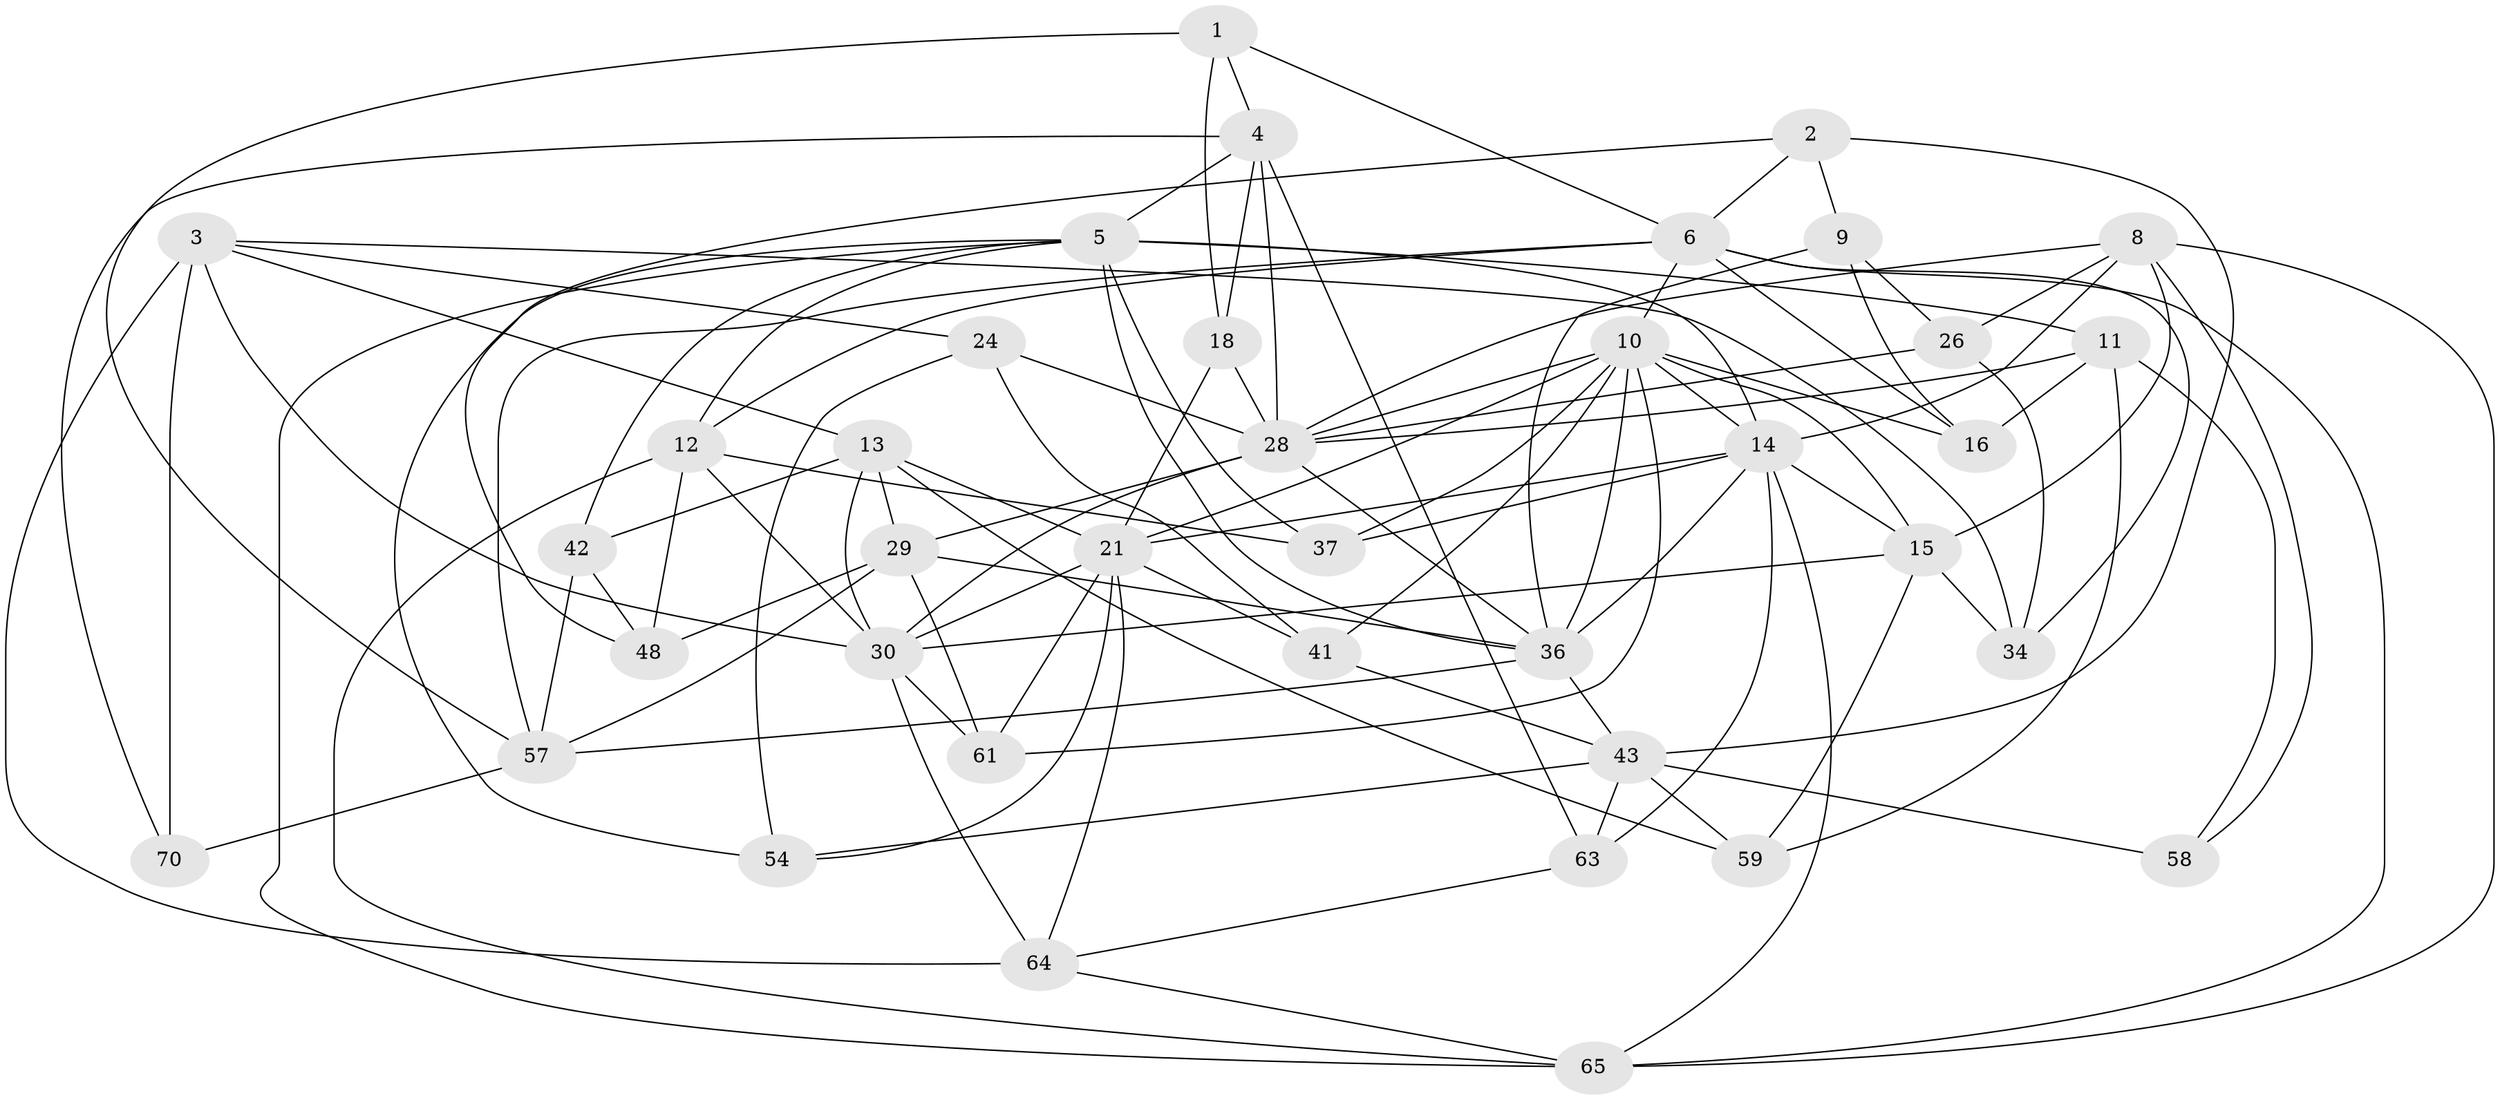 // original degree distribution, {4: 1.0}
// Generated by graph-tools (version 1.1) at 2025/16/03/09/25 04:16:28]
// undirected, 38 vertices, 106 edges
graph export_dot {
graph [start="1"]
  node [color=gray90,style=filled];
  1;
  2;
  3 [super="+55+7"];
  4 [super="+35+62"];
  5 [super="+23+17"];
  6 [super="+25"];
  8 [super="+45"];
  9;
  10 [super="+27+52+22"];
  11 [super="+73"];
  12 [super="+39"];
  13 [super="+74"];
  14 [super="+19+38"];
  15 [super="+60"];
  16;
  18;
  21 [super="+33+49"];
  24;
  26;
  28 [super="+32"];
  29 [super="+47"];
  30 [super="+51"];
  34;
  36 [super="+44+50"];
  37;
  41;
  42;
  43 [super="+76+67"];
  48;
  54;
  57 [super="+71"];
  58;
  59;
  61;
  63;
  64 [super="+72"];
  65 [super="+66"];
  70;
  1 -- 57;
  1 -- 18;
  1 -- 4;
  1 -- 6;
  2 -- 9;
  2 -- 48;
  2 -- 43;
  2 -- 6;
  3 -- 70 [weight=2];
  3 -- 24;
  3 -- 13;
  3 -- 30;
  3 -- 64 [weight=2];
  3 -- 34;
  4 -- 70;
  4 -- 63;
  4 -- 5 [weight=3];
  4 -- 18;
  4 -- 28;
  5 -- 11 [weight=2];
  5 -- 65;
  5 -- 37;
  5 -- 42;
  5 -- 12;
  5 -- 54;
  5 -- 14;
  5 -- 36;
  6 -- 16;
  6 -- 57;
  6 -- 65;
  6 -- 34;
  6 -- 10;
  6 -- 12;
  8 -- 15;
  8 -- 65;
  8 -- 26;
  8 -- 58;
  8 -- 28;
  8 -- 14;
  9 -- 26;
  9 -- 16;
  9 -- 36;
  10 -- 41;
  10 -- 16;
  10 -- 36;
  10 -- 21;
  10 -- 14;
  10 -- 15;
  10 -- 61;
  10 -- 37;
  10 -- 28;
  11 -- 58;
  11 -- 28;
  11 -- 16;
  11 -- 59;
  12 -- 37;
  12 -- 48;
  12 -- 65;
  12 -- 30;
  13 -- 42;
  13 -- 29;
  13 -- 21;
  13 -- 59;
  13 -- 30;
  14 -- 65;
  14 -- 37;
  14 -- 15;
  14 -- 21 [weight=2];
  14 -- 63;
  14 -- 36;
  15 -- 59;
  15 -- 34;
  15 -- 30;
  18 -- 28;
  18 -- 21;
  21 -- 61;
  21 -- 54;
  21 -- 64;
  21 -- 41;
  21 -- 30;
  24 -- 54;
  24 -- 28;
  24 -- 41;
  26 -- 34;
  26 -- 28;
  28 -- 30;
  28 -- 29;
  28 -- 36;
  29 -- 61;
  29 -- 48;
  29 -- 57;
  29 -- 36;
  30 -- 64;
  30 -- 61;
  36 -- 43;
  36 -- 57;
  41 -- 43;
  42 -- 48;
  42 -- 57;
  43 -- 63;
  43 -- 54;
  43 -- 58 [weight=2];
  43 -- 59;
  57 -- 70;
  63 -- 64;
  64 -- 65;
}
